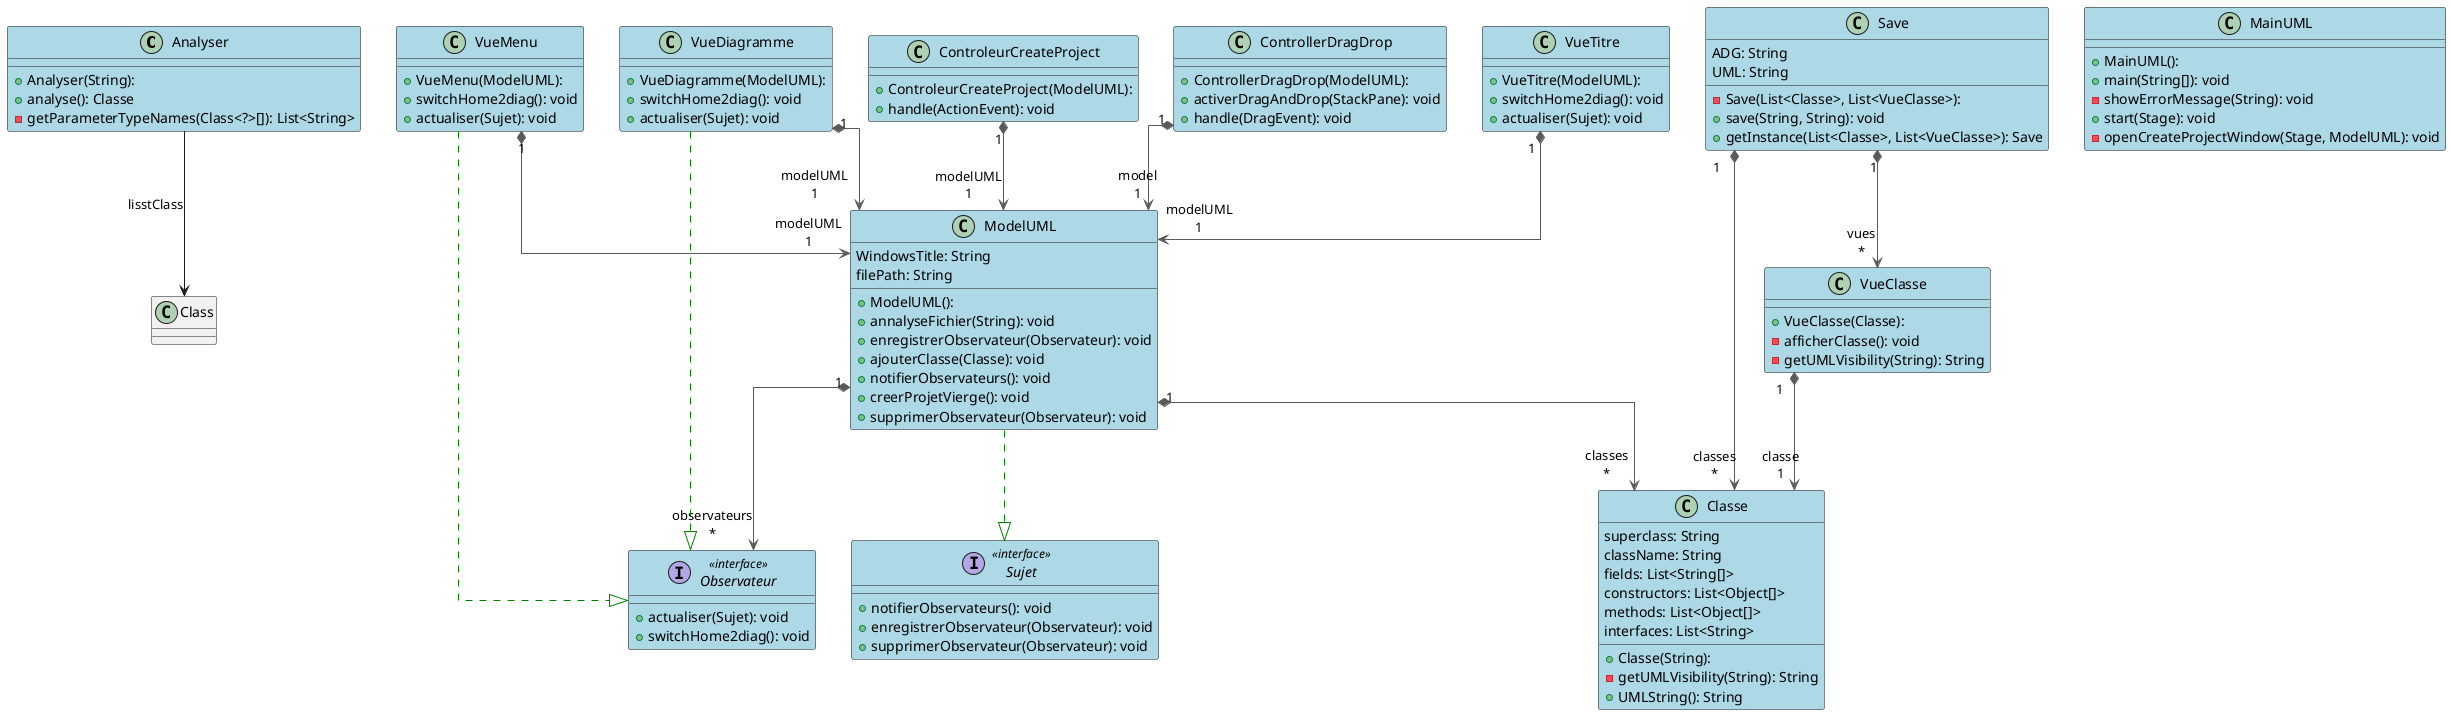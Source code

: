 @startuml


top to bottom direction
skinparam linetype ortho

class Analyser #lightblue {
  + Analyser(String):
  + analyse(): Classe
  - getParameterTypeNames(Class<?>[]): List<String>
}
class Classe  #lightblue {
  + Classe(String):
  - getUMLVisibility(String): String
  + UMLString(): String
   superclass: String
   className: String
   fields: List<String[]>
   constructors: List<Object[]>
   methods: List<Object[]>
   interfaces: List<String>
}

class ControleurCreateProject  #lightblue {
  + ControleurCreateProject(ModelUML):
  + handle(ActionEvent): void
}
class ControllerDragDrop  #lightblue{
  + ControllerDragDrop(ModelUML):
  + activerDragAndDrop(StackPane): void
  + handle(DragEvent): void
}


class MainUML  #lightblue {
  + MainUML():
  + main(String[]): void
  - showErrorMessage(String): void
  + start(Stage): void
  - openCreateProjectWindow(Stage, ModelUML): void
}
class ModelUML  #lightblue{
  + ModelUML():
  + annalyseFichier(String): void
  + enregistrerObservateur(Observateur): void
  + ajouterClasse(Classe): void
  + notifierObservateurs(): void
  + creerProjetVierge(): void
  + supprimerObservateur(Observateur): void
   WindowsTitle: String
   filePath: String
}
interface Observateur << interface >>  #lightblue {
  + actualiser(Sujet): void
  + switchHome2diag(): void
}
class Save  #lightblue{
  - Save(List<Classe>, List<VueClasse>):
  + save(String, String): void
  + getInstance(List<Classe>, List<VueClasse>): Save
   ADG: String
   UML: String
}
interface Sujet << interface >>  #lightblue{
  + notifierObservateurs(): void
  + enregistrerObservateur(Observateur): void
  + supprimerObservateur(Observateur): void
}


class VueClasse  #lightblue {
  + VueClasse(Classe):
  - afficherClasse(): void
  - getUMLVisibility(String): String
}
class VueDiagramme  #lightblue{
  + VueDiagramme(ModelUML):
  + switchHome2diag(): void
  + actualiser(Sujet): void
}
class VueMenu  #lightblue{
  + VueMenu(ModelUML):
  + switchHome2diag(): void
  + actualiser(Sujet): void
}
class VueTitre  #lightblue {
  + VueTitre(ModelUML): 
  + switchHome2diag(): void
  + actualiser(Sujet): void
}


ControleurCreateProject "1" *-[#595959,plain]-> "modelUML\n1" ModelUML                
ControllerDragDrop      "1" *-[#595959,plain]-> "model\n1" ModelUML                

ModelUML                "1" *-[#595959,plain]-> "classes\n*" Classe                  
ModelUML                "1" *-[#595959,plain]-> "observateurs\n*" Observateur             
ModelUML                 -[#008200,dashed]-^  Sujet                   

Save                    "1" *-[#595959,plain]-> "classes\n*" Classe                  
Save                    "1" *-[#595959,plain]-> "vues\n*" VueClasse               
VueClasse               "1" *-[#595959,plain]-> "classe\n1" Classe                  
VueDiagramme            "1" *-[#595959,plain]-> "modelUML\n1" ModelUML                
VueDiagramme             -[#008200,dashed]-^  Observateur             
VueMenu                 "1" *-[#595959,plain]-> "modelUML\n1" ModelUML                
VueMenu                  -[#008200,dashed]-^  Observateur             
VueTitre                "1" *-[#595959,plain]-> "modelUML\n1" ModelUML                
Analyser                --> Class   : lisstClass
@enduml
